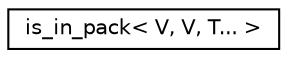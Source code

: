digraph "Graphical Class Hierarchy"
{
 // LATEX_PDF_SIZE
  edge [fontname="Helvetica",fontsize="10",labelfontname="Helvetica",labelfontsize="10"];
  node [fontname="Helvetica",fontsize="10",shape=record];
  rankdir="LR";
  Node0 [label="is_in_pack\< V, V, T... \>",height=0.2,width=0.4,color="black", fillcolor="white", style="filled",URL="$structis__in__pack_3_01_v_00_01_v_00_01_t_8_8_8_01_4.html",tooltip=" "];
}
